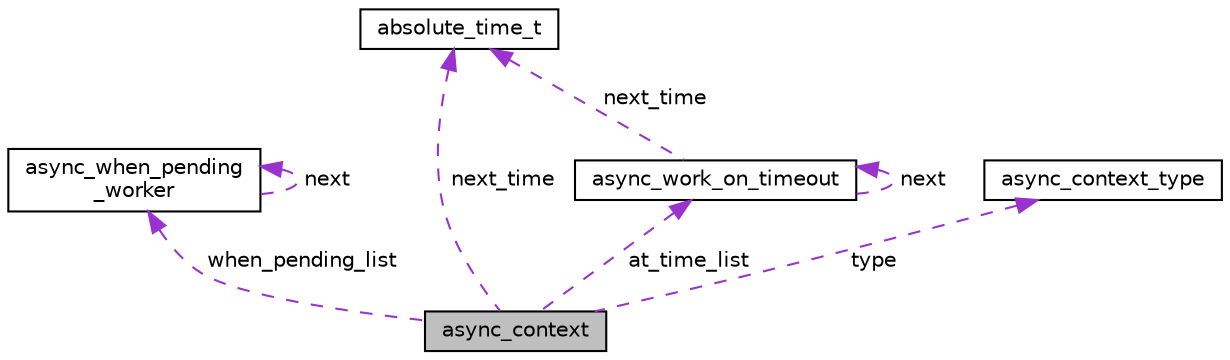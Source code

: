 digraph "async_context"
{
 // LATEX_PDF_SIZE
  edge [fontname="Helvetica",fontsize="10",labelfontname="Helvetica",labelfontsize="10"];
  node [fontname="Helvetica",fontsize="10",shape=record];
  Node1 [label="async_context",height=0.2,width=0.4,color="black", fillcolor="grey75", style="filled", fontcolor="black",tooltip="Base structure type of all async_contexts. For details about its use, see pico_async_context."];
  Node2 -> Node1 [dir="back",color="darkorchid3",fontsize="10",style="dashed",label=" when_pending_list" ,fontname="Helvetica"];
  Node2 [label="async_when_pending\l_worker",height=0.2,width=0.4,color="black", fillcolor="white", style="filled",URL="$structasync__when__pending__worker.html",tooltip="A \"worker\" instance used by an async_context."];
  Node2 -> Node2 [dir="back",color="darkorchid3",fontsize="10",style="dashed",label=" next" ,fontname="Helvetica"];
  Node3 -> Node1 [dir="back",color="darkorchid3",fontsize="10",style="dashed",label=" at_time_list" ,fontname="Helvetica"];
  Node3 [label="async_work_on_timeout",height=0.2,width=0.4,color="black", fillcolor="white", style="filled",URL="$structasync__work__on__timeout.html",tooltip="A \"timeout\" instance used by an async_context."];
  Node3 -> Node3 [dir="back",color="darkorchid3",fontsize="10",style="dashed",label=" next" ,fontname="Helvetica"];
  Node4 -> Node3 [dir="back",color="darkorchid3",fontsize="10",style="dashed",label=" next_time" ,fontname="Helvetica"];
  Node4 [label="absolute_time_t",height=0.2,width=0.4,color="black", fillcolor="white", style="filled",URL="$structabsolute__time__t.html",tooltip=" "];
  Node5 -> Node1 [dir="back",color="darkorchid3",fontsize="10",style="dashed",label=" type" ,fontname="Helvetica"];
  Node5 [label="async_context_type",height=0.2,width=0.4,color="black", fillcolor="white", style="filled",URL="$structasync__context__type.html",tooltip="Implementation of an async_context type, providing methods common to that type."];
  Node4 -> Node1 [dir="back",color="darkorchid3",fontsize="10",style="dashed",label=" next_time" ,fontname="Helvetica"];
}
